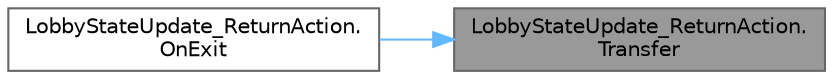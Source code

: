 digraph "LobbyStateUpdate_ReturnAction.Transfer"
{
 // LATEX_PDF_SIZE
  bgcolor="transparent";
  edge [fontname=Helvetica,fontsize=10,labelfontname=Helvetica,labelfontsize=10];
  node [fontname=Helvetica,fontsize=10,shape=box,height=0.2,width=0.4];
  rankdir="RL";
  Node1 [id="Node000001",label="LobbyStateUpdate_ReturnAction.\lTransfer",height=0.2,width=0.4,color="gray40", fillcolor="grey60", style="filled", fontcolor="black",tooltip=" "];
  Node1 -> Node2 [id="edge1_Node000001_Node000002",dir="back",color="steelblue1",style="solid",tooltip=" "];
  Node2 [id="Node000002",label="LobbyStateUpdate_ReturnAction.\lOnExit",height=0.2,width=0.4,color="grey40", fillcolor="white", style="filled",URL="$class_lobby_state_update___return_action.html#a0bf4c2f22efff01a083f2953b9f2a0f9",tooltip="終了処理"];
}
